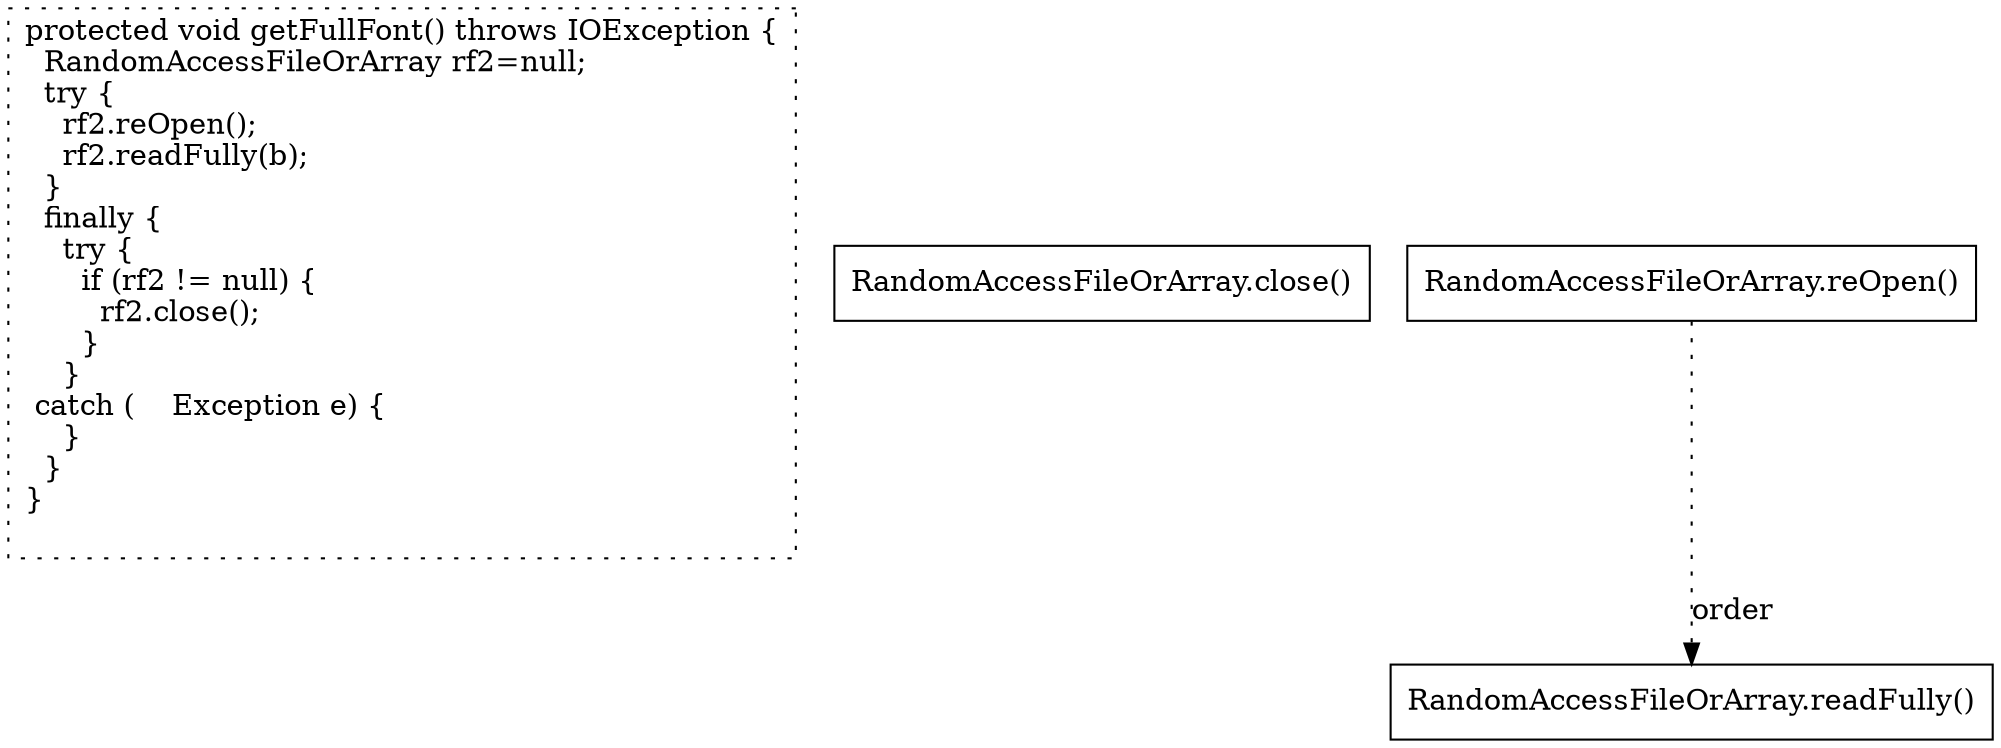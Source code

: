 digraph "Test_finally.getFullFont#" {
0 [label="protected void getFullFont() throws IOException {\l  RandomAccessFileOrArray rf2=null;\l  try {\l    rf2.reOpen();\l    rf2.readFully(b);\l  }\l  finally {\l    try {\l      if (rf2 != null) {\l        rf2.close();\l      }\l    }\l catch (    Exception e) {\l    }\l  }\l}\l\l" shape=box style=dotted]
1 [label="RandomAccessFileOrArray.close()" shape=box]
2 [label="RandomAccessFileOrArray.reOpen()" shape=box]
3 [label="RandomAccessFileOrArray.readFully()" shape=box]
2 -> 3 [label="order" style=dotted];
}